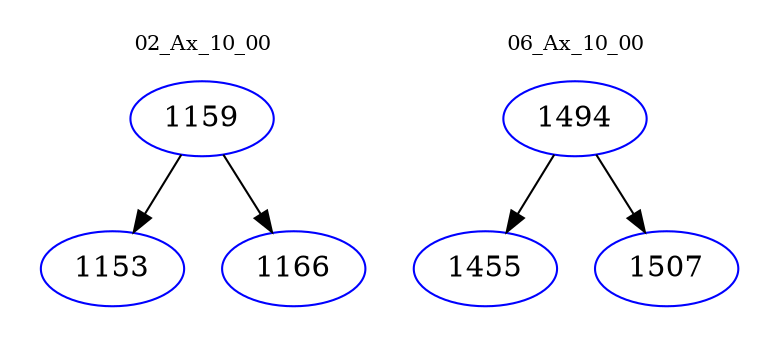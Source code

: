 digraph{
subgraph cluster_0 {
color = white
label = "02_Ax_10_00";
fontsize=10;
T0_1159 [label="1159", color="blue"]
T0_1159 -> T0_1153 [color="black"]
T0_1153 [label="1153", color="blue"]
T0_1159 -> T0_1166 [color="black"]
T0_1166 [label="1166", color="blue"]
}
subgraph cluster_1 {
color = white
label = "06_Ax_10_00";
fontsize=10;
T1_1494 [label="1494", color="blue"]
T1_1494 -> T1_1455 [color="black"]
T1_1455 [label="1455", color="blue"]
T1_1494 -> T1_1507 [color="black"]
T1_1507 [label="1507", color="blue"]
}
}
